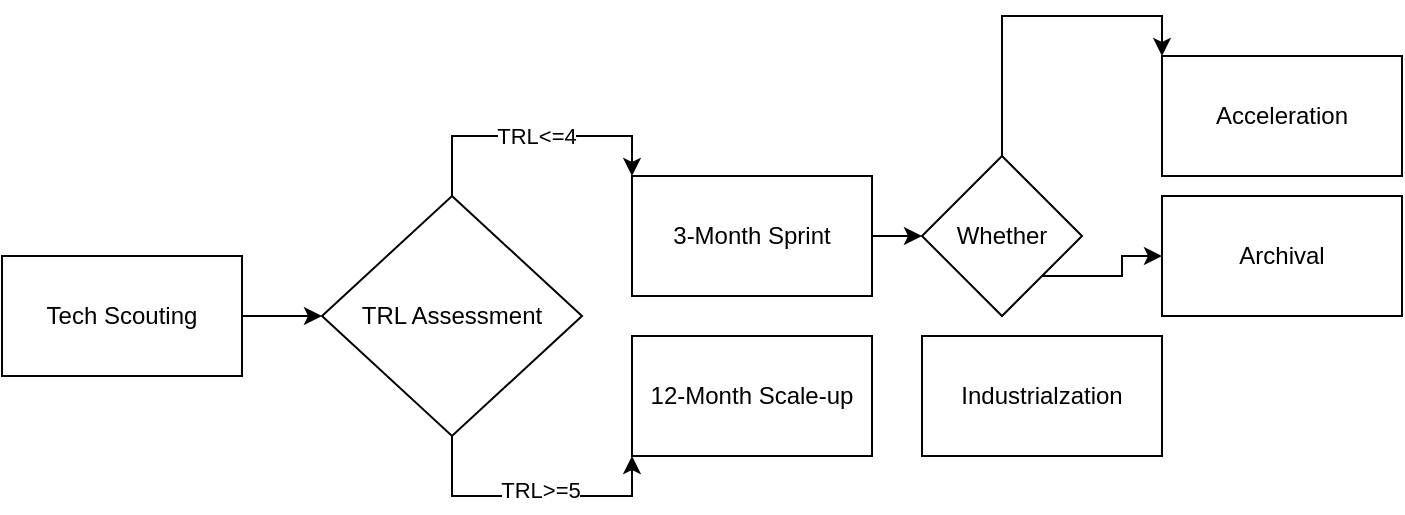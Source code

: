 <mxfile version="26.2.13">
  <diagram name="Page-1" id="Sved6Ocbhai-bgmkrqRr">
    <mxGraphModel dx="1251" dy="821" grid="1" gridSize="10" guides="1" tooltips="1" connect="1" arrows="1" fold="1" page="1" pageScale="1" pageWidth="850" pageHeight="1100" math="0" shadow="0">
      <root>
        <mxCell id="0" />
        <mxCell id="1" parent="0" />
        <mxCell id="AG6RHLCeBT5gF2s8d5ap-3" style="edgeStyle=orthogonalEdgeStyle;rounded=0;orthogonalLoop=1;jettySize=auto;html=1;exitX=1;exitY=0.5;exitDx=0;exitDy=0;entryX=0;entryY=0.5;entryDx=0;entryDy=0;" edge="1" parent="1" source="AG6RHLCeBT5gF2s8d5ap-1" target="AG6RHLCeBT5gF2s8d5ap-2">
          <mxGeometry relative="1" as="geometry" />
        </mxCell>
        <mxCell id="AG6RHLCeBT5gF2s8d5ap-1" value="Tech Scouting" style="rounded=0;whiteSpace=wrap;html=1;" vertex="1" parent="1">
          <mxGeometry x="110" y="230" width="120" height="60" as="geometry" />
        </mxCell>
        <mxCell id="AG6RHLCeBT5gF2s8d5ap-9" style="edgeStyle=orthogonalEdgeStyle;rounded=0;orthogonalLoop=1;jettySize=auto;html=1;exitX=0.5;exitY=0;exitDx=0;exitDy=0;entryX=0;entryY=0;entryDx=0;entryDy=0;" edge="1" parent="1" source="AG6RHLCeBT5gF2s8d5ap-2" target="AG6RHLCeBT5gF2s8d5ap-4">
          <mxGeometry relative="1" as="geometry" />
        </mxCell>
        <mxCell id="AG6RHLCeBT5gF2s8d5ap-11" value="TRL&amp;lt;=4" style="edgeLabel;html=1;align=center;verticalAlign=middle;resizable=0;points=[];" vertex="1" connectable="0" parent="AG6RHLCeBT5gF2s8d5ap-9">
          <mxGeometry x="0.029" relative="1" as="geometry">
            <mxPoint as="offset" />
          </mxGeometry>
        </mxCell>
        <mxCell id="AG6RHLCeBT5gF2s8d5ap-10" style="edgeStyle=orthogonalEdgeStyle;rounded=0;orthogonalLoop=1;jettySize=auto;html=1;exitX=0.5;exitY=1;exitDx=0;exitDy=0;entryX=0;entryY=1;entryDx=0;entryDy=0;" edge="1" parent="1" source="AG6RHLCeBT5gF2s8d5ap-2" target="AG6RHLCeBT5gF2s8d5ap-5">
          <mxGeometry relative="1" as="geometry" />
        </mxCell>
        <mxCell id="AG6RHLCeBT5gF2s8d5ap-12" value="TRL&amp;gt;=5" style="edgeLabel;html=1;align=center;verticalAlign=middle;resizable=0;points=[];" vertex="1" connectable="0" parent="AG6RHLCeBT5gF2s8d5ap-10">
          <mxGeometry x="0.057" y="3" relative="1" as="geometry">
            <mxPoint as="offset" />
          </mxGeometry>
        </mxCell>
        <mxCell id="AG6RHLCeBT5gF2s8d5ap-2" value="TRL Assessment" style="rhombus;whiteSpace=wrap;html=1;" vertex="1" parent="1">
          <mxGeometry x="270" y="200" width="130" height="120" as="geometry" />
        </mxCell>
        <mxCell id="AG6RHLCeBT5gF2s8d5ap-7" style="edgeStyle=orthogonalEdgeStyle;rounded=0;orthogonalLoop=1;jettySize=auto;html=1;exitX=1;exitY=0.5;exitDx=0;exitDy=0;entryX=0;entryY=0.5;entryDx=0;entryDy=0;" edge="1" parent="1" source="AG6RHLCeBT5gF2s8d5ap-4" target="AG6RHLCeBT5gF2s8d5ap-6">
          <mxGeometry relative="1" as="geometry" />
        </mxCell>
        <mxCell id="AG6RHLCeBT5gF2s8d5ap-4" value="3-Month Sprint" style="rounded=0;whiteSpace=wrap;html=1;" vertex="1" parent="1">
          <mxGeometry x="425" y="190" width="120" height="60" as="geometry" />
        </mxCell>
        <mxCell id="AG6RHLCeBT5gF2s8d5ap-5" value="12-Month Scale-up" style="rounded=0;whiteSpace=wrap;html=1;" vertex="1" parent="1">
          <mxGeometry x="425" y="270" width="120" height="60" as="geometry" />
        </mxCell>
        <mxCell id="AG6RHLCeBT5gF2s8d5ap-18" style="edgeStyle=orthogonalEdgeStyle;rounded=0;orthogonalLoop=1;jettySize=auto;html=1;exitX=0.5;exitY=0;exitDx=0;exitDy=0;entryX=0;entryY=0;entryDx=0;entryDy=0;" edge="1" parent="1" source="AG6RHLCeBT5gF2s8d5ap-6" target="AG6RHLCeBT5gF2s8d5ap-14">
          <mxGeometry relative="1" as="geometry" />
        </mxCell>
        <mxCell id="AG6RHLCeBT5gF2s8d5ap-19" style="edgeStyle=orthogonalEdgeStyle;rounded=0;orthogonalLoop=1;jettySize=auto;html=1;exitX=1;exitY=1;exitDx=0;exitDy=0;entryX=0;entryY=0.5;entryDx=0;entryDy=0;" edge="1" parent="1" source="AG6RHLCeBT5gF2s8d5ap-6" target="AG6RHLCeBT5gF2s8d5ap-15">
          <mxGeometry relative="1" as="geometry" />
        </mxCell>
        <mxCell id="AG6RHLCeBT5gF2s8d5ap-6" value="Whether" style="rhombus;whiteSpace=wrap;html=1;" vertex="1" parent="1">
          <mxGeometry x="570" y="180" width="80" height="80" as="geometry" />
        </mxCell>
        <mxCell id="AG6RHLCeBT5gF2s8d5ap-13" value="Industrialzation" style="rounded=0;whiteSpace=wrap;html=1;" vertex="1" parent="1">
          <mxGeometry x="570" y="270" width="120" height="60" as="geometry" />
        </mxCell>
        <mxCell id="AG6RHLCeBT5gF2s8d5ap-14" value="Acceleration" style="rounded=0;whiteSpace=wrap;html=1;" vertex="1" parent="1">
          <mxGeometry x="690" y="130" width="120" height="60" as="geometry" />
        </mxCell>
        <mxCell id="AG6RHLCeBT5gF2s8d5ap-15" value="Archival" style="rounded=0;whiteSpace=wrap;html=1;" vertex="1" parent="1">
          <mxGeometry x="690" y="200" width="120" height="60" as="geometry" />
        </mxCell>
      </root>
    </mxGraphModel>
  </diagram>
</mxfile>
